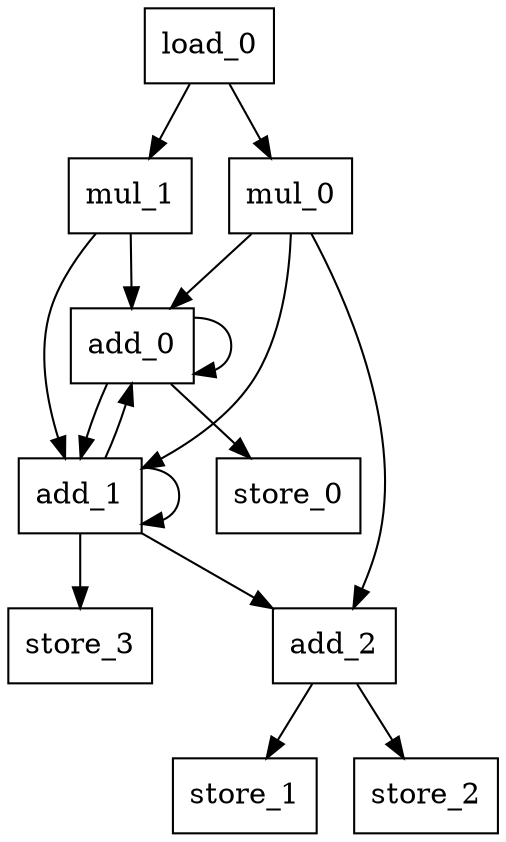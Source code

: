 digraph G{
	add_0[label="add_0";shape=rectangle];
	add_1[label="add_1";shape=rectangle];
	add_2[label="add_2";shape=rectangle];
	mul_0[label="mul_0";shape=rectangle];
	mul_1[label="mul_1";shape=rectangle];
	load_0[label="load_0";shape=rectangle];
	store_0[label="store_0";shape=rectangle];
	store_1[label="store_1";shape=rectangle];
	store_2[label="store_2";shape=rectangle];
	store_3[label="store_3";shape=rectangle];
add_0->add_0;
add_0->add_1;
add_0->store_0;
add_1->add_0;
add_1->add_1;
add_1->add_2;
add_1->store_3;
add_2->store_1;
add_2->store_2;
load_0->mul_0;
load_0->mul_1;
mul_0->add_0;
mul_0->add_1;
mul_0->add_2;
mul_1->add_0;
mul_1->add_1;
}
